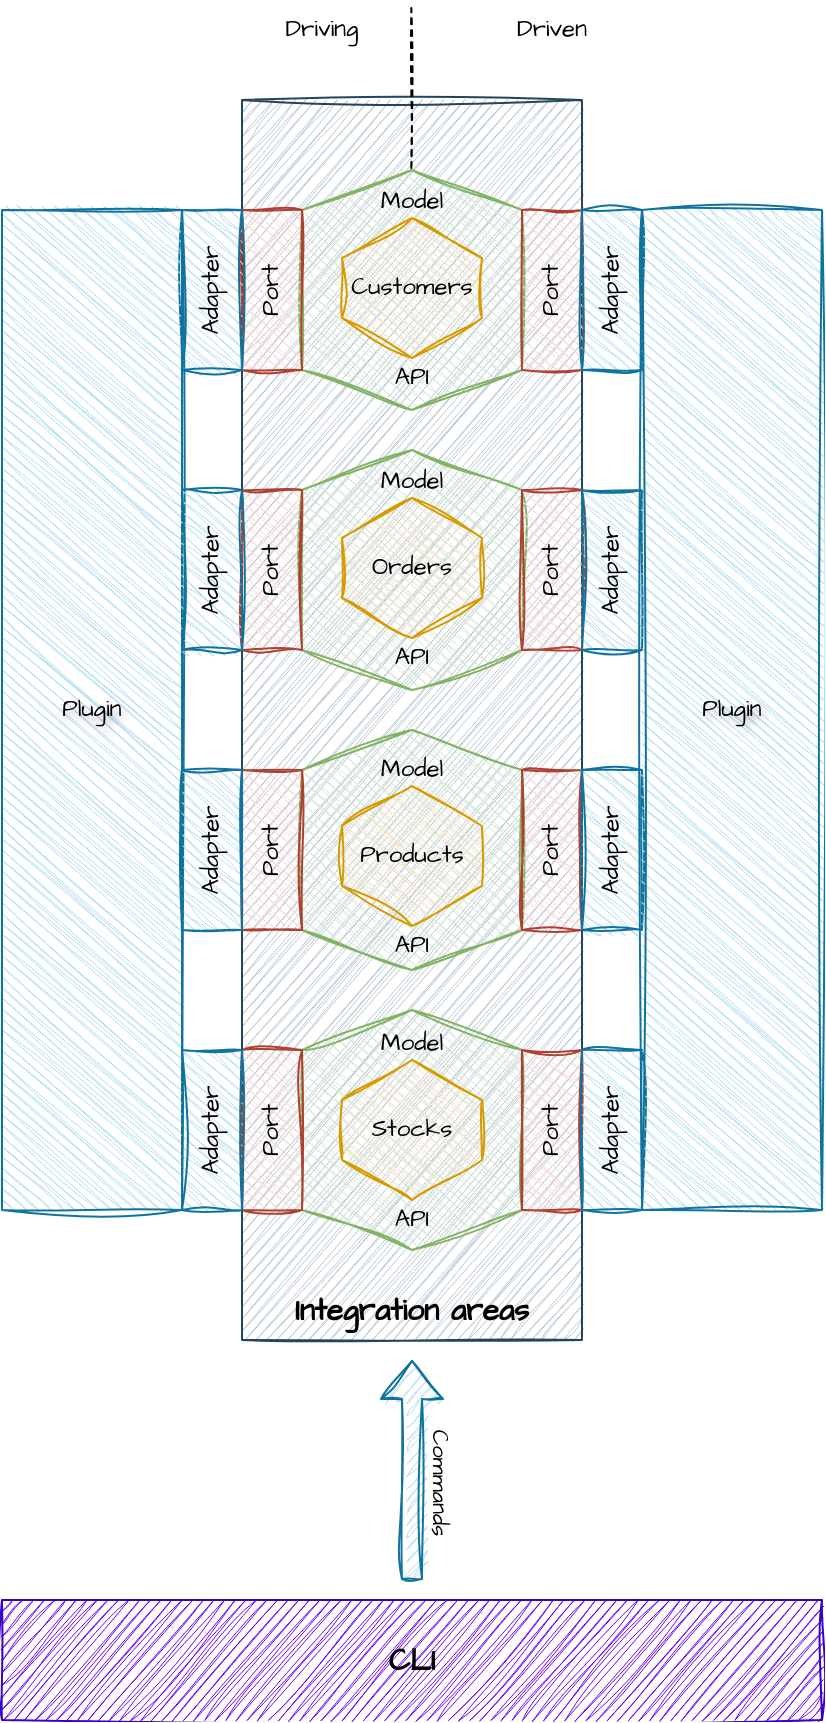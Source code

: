 <mxfile version="24.4.8" type="device">
  <diagram name="Page-1" id="M5SfKmcCoVQ_3VWvBBKy">
    <mxGraphModel dx="2069" dy="1809" grid="1" gridSize="10" guides="1" tooltips="1" connect="1" arrows="1" fold="1" page="1" pageScale="1" pageWidth="850" pageHeight="1100" background="#ffffff" math="0" shadow="0">
      <root>
        <mxCell id="0" />
        <mxCell id="1" parent="0" />
        <mxCell id="I_CS-igt-KB2UE6HuX3w-21" value="" style="rounded=0;whiteSpace=wrap;html=1;sketch=1;hachureGap=4;jiggle=2;curveFitting=1;fontFamily=Architects Daughter;fontSource=https%3A%2F%2Ffonts.googleapis.com%2Fcss%3Ffamily%3DArchitects%2BDaughter;fillColor=#bac8d3;strokeColor=#23445d;" vertex="1" parent="1">
          <mxGeometry x="-70" y="10" width="170" height="620" as="geometry" />
        </mxCell>
        <mxCell id="I_CS-igt-KB2UE6HuX3w-2" value="CLI" style="rounded=0;whiteSpace=wrap;html=1;sketch=1;hachureGap=4;jiggle=2;curveFitting=1;fontFamily=Architects Daughter;fontSource=https%3A%2F%2Ffonts.googleapis.com%2Fcss%3Ffamily%3DArchitects%2BDaughter;fontStyle=1;fontSize=15;fillColor=#6a00ff;strokeColor=#3700CC;fontColor=#000000;" vertex="1" parent="1">
          <mxGeometry x="-190" y="760" width="410" height="60" as="geometry" />
        </mxCell>
        <mxCell id="I_CS-igt-KB2UE6HuX3w-1" value="" style="shape=hexagon;perimeter=hexagonPerimeter2;whiteSpace=wrap;html=1;fixedSize=1;sketch=1;hachureGap=4;jiggle=2;curveFitting=1;fontFamily=Architects Daughter;fontSource=https%3A%2F%2Ffonts.googleapis.com%2Fcss%3Ffamily%3DArchitects%2BDaughter;fillColor=#d5e8d4;strokeColor=#82b366;rotation=90;horizontal=0;direction=west;" vertex="1" parent="1">
          <mxGeometry x="-45" y="50" width="120" height="110" as="geometry" />
        </mxCell>
        <mxCell id="I_CS-igt-KB2UE6HuX3w-4" value="Integration areas" style="text;html=1;align=center;verticalAlign=middle;whiteSpace=wrap;rounded=0;fontFamily=Architects Daughter;fontSource=https%3A%2F%2Ffonts.googleapis.com%2Fcss%3Ffamily%3DArchitects%2BDaughter;fontStyle=1;fontSize=15;" vertex="1" parent="1">
          <mxGeometry x="-50" y="600" width="130" height="30" as="geometry" />
        </mxCell>
        <mxCell id="I_CS-igt-KB2UE6HuX3w-10" value="Port" style="rounded=0;whiteSpace=wrap;html=1;sketch=1;hachureGap=4;jiggle=2;curveFitting=1;fontFamily=Architects Daughter;fontSource=https%3A%2F%2Ffonts.googleapis.com%2Fcss%3Ffamily%3DArchitects%2BDaughter;direction=south;horizontal=0;fillColor=#fad9d5;strokeColor=#ae4132;" vertex="1" parent="1">
          <mxGeometry x="-70" y="65" width="30" height="80" as="geometry" />
        </mxCell>
        <mxCell id="I_CS-igt-KB2UE6HuX3w-11" value="Port" style="rounded=0;whiteSpace=wrap;html=1;sketch=1;hachureGap=4;jiggle=2;curveFitting=1;fontFamily=Architects Daughter;fontSource=https%3A%2F%2Ffonts.googleapis.com%2Fcss%3Ffamily%3DArchitects%2BDaughter;direction=south;horizontal=0;fillColor=#fad9d5;strokeColor=#ae4132;" vertex="1" parent="1">
          <mxGeometry x="70" y="65" width="30" height="80" as="geometry" />
        </mxCell>
        <mxCell id="I_CS-igt-KB2UE6HuX3w-14" value="" style="endArrow=none;dashed=1;html=1;sketch=1;hachureGap=4;jiggle=2;curveFitting=1;fontFamily=Architects Daughter;fontSource=https%3A%2F%2Ffonts.googleapis.com%2Fcss%3Ffamily%3DArchitects%2BDaughter;" edge="1" parent="1">
          <mxGeometry width="50" height="50" relative="1" as="geometry">
            <mxPoint x="14.66" y="44" as="sourcePoint" />
            <mxPoint x="14.66" y="-36" as="targetPoint" />
          </mxGeometry>
        </mxCell>
        <mxCell id="I_CS-igt-KB2UE6HuX3w-15" value="Driving" style="text;html=1;align=center;verticalAlign=middle;whiteSpace=wrap;rounded=0;fontFamily=Architects Daughter;fontSource=https%3A%2F%2Ffonts.googleapis.com%2Fcss%3Ffamily%3DArchitects%2BDaughter;" vertex="1" parent="1">
          <mxGeometry x="-60" y="-40" width="60" height="30" as="geometry" />
        </mxCell>
        <mxCell id="I_CS-igt-KB2UE6HuX3w-16" value="Driven" style="text;html=1;align=center;verticalAlign=middle;whiteSpace=wrap;rounded=0;fontFamily=Architects Daughter;fontSource=https%3A%2F%2Ffonts.googleapis.com%2Fcss%3Ffamily%3DArchitects%2BDaughter;" vertex="1" parent="1">
          <mxGeometry x="55" y="-40" width="60" height="30" as="geometry" />
        </mxCell>
        <mxCell id="I_CS-igt-KB2UE6HuX3w-18" value="Adapter" style="rounded=0;whiteSpace=wrap;html=1;sketch=1;hachureGap=4;jiggle=2;curveFitting=1;fontFamily=Architects Daughter;fontSource=https%3A%2F%2Ffonts.googleapis.com%2Fcss%3Ffamily%3DArchitects%2BDaughter;direction=south;horizontal=0;fillColor=#b1ddf0;strokeColor=#10739e;" vertex="1" parent="1">
          <mxGeometry x="-100" y="65" width="30" height="80" as="geometry" />
        </mxCell>
        <mxCell id="I_CS-igt-KB2UE6HuX3w-19" value="Adapter" style="rounded=0;whiteSpace=wrap;html=1;sketch=1;hachureGap=4;jiggle=2;curveFitting=1;fontFamily=Architects Daughter;fontSource=https%3A%2F%2Ffonts.googleapis.com%2Fcss%3Ffamily%3DArchitects%2BDaughter;direction=south;horizontal=0;fillColor=#b1ddf0;strokeColor=#10739e;" vertex="1" parent="1">
          <mxGeometry x="100" y="65" width="30" height="80" as="geometry" />
        </mxCell>
        <mxCell id="I_CS-igt-KB2UE6HuX3w-23" value="Plugin" style="rounded=0;whiteSpace=wrap;html=1;sketch=1;hachureGap=4;jiggle=2;curveFitting=1;fontFamily=Architects Daughter;fontSource=https%3A%2F%2Ffonts.googleapis.com%2Fcss%3Ffamily%3DArchitects%2BDaughter;direction=north;horizontal=1;fillColor=#b1ddf0;strokeColor=#10739e;textShadow=1;" vertex="1" parent="1">
          <mxGeometry x="-190" y="65" width="90" height="500" as="geometry" />
        </mxCell>
        <mxCell id="I_CS-igt-KB2UE6HuX3w-25" value="" style="shape=hexagon;perimeter=hexagonPerimeter2;whiteSpace=wrap;html=1;fixedSize=1;sketch=1;hachureGap=4;jiggle=2;curveFitting=1;fontFamily=Architects Daughter;fontSource=https%3A%2F%2Ffonts.googleapis.com%2Fcss%3Ffamily%3DArchitects%2BDaughter;fillColor=#d5e8d4;strokeColor=#82b366;rotation=90;horizontal=0;direction=west;" vertex="1" parent="1">
          <mxGeometry x="-45" y="190" width="120" height="110" as="geometry" />
        </mxCell>
        <mxCell id="I_CS-igt-KB2UE6HuX3w-26" value="Port" style="rounded=0;whiteSpace=wrap;html=1;sketch=1;hachureGap=4;jiggle=2;curveFitting=1;fontFamily=Architects Daughter;fontSource=https%3A%2F%2Ffonts.googleapis.com%2Fcss%3Ffamily%3DArchitects%2BDaughter;direction=south;horizontal=0;fillColor=#fad9d5;strokeColor=#ae4132;" vertex="1" parent="1">
          <mxGeometry x="-70" y="205" width="30" height="80" as="geometry" />
        </mxCell>
        <mxCell id="I_CS-igt-KB2UE6HuX3w-27" value="Port" style="rounded=0;whiteSpace=wrap;html=1;sketch=1;hachureGap=4;jiggle=2;curveFitting=1;fontFamily=Architects Daughter;fontSource=https%3A%2F%2Ffonts.googleapis.com%2Fcss%3Ffamily%3DArchitects%2BDaughter;direction=south;horizontal=0;fillColor=#fad9d5;strokeColor=#ae4132;" vertex="1" parent="1">
          <mxGeometry x="70" y="205" width="30" height="80" as="geometry" />
        </mxCell>
        <mxCell id="I_CS-igt-KB2UE6HuX3w-28" value="Adapter" style="rounded=0;whiteSpace=wrap;html=1;sketch=1;hachureGap=4;jiggle=2;curveFitting=1;fontFamily=Architects Daughter;fontSource=https%3A%2F%2Ffonts.googleapis.com%2Fcss%3Ffamily%3DArchitects%2BDaughter;direction=south;horizontal=0;fillColor=#b1ddf0;strokeColor=#10739e;" vertex="1" parent="1">
          <mxGeometry x="-100" y="205" width="30" height="80" as="geometry" />
        </mxCell>
        <mxCell id="I_CS-igt-KB2UE6HuX3w-29" value="Adapter" style="rounded=0;whiteSpace=wrap;html=1;sketch=1;hachureGap=4;jiggle=2;curveFitting=1;fontFamily=Architects Daughter;fontSource=https%3A%2F%2Ffonts.googleapis.com%2Fcss%3Ffamily%3DArchitects%2BDaughter;direction=south;horizontal=0;fillColor=#b1ddf0;strokeColor=#10739e;" vertex="1" parent="1">
          <mxGeometry x="100" y="205" width="30" height="80" as="geometry" />
        </mxCell>
        <mxCell id="I_CS-igt-KB2UE6HuX3w-32" value="" style="shape=hexagon;perimeter=hexagonPerimeter2;whiteSpace=wrap;html=1;fixedSize=1;sketch=1;hachureGap=4;jiggle=2;curveFitting=1;fontFamily=Architects Daughter;fontSource=https%3A%2F%2Ffonts.googleapis.com%2Fcss%3Ffamily%3DArchitects%2BDaughter;fillColor=#d5e8d4;strokeColor=#82b366;rotation=90;horizontal=0;direction=west;" vertex="1" parent="1">
          <mxGeometry x="-45" y="330" width="120" height="110" as="geometry" />
        </mxCell>
        <mxCell id="I_CS-igt-KB2UE6HuX3w-33" value="Port" style="rounded=0;whiteSpace=wrap;html=1;sketch=1;hachureGap=4;jiggle=2;curveFitting=1;fontFamily=Architects Daughter;fontSource=https%3A%2F%2Ffonts.googleapis.com%2Fcss%3Ffamily%3DArchitects%2BDaughter;direction=south;horizontal=0;fillColor=#fad9d5;strokeColor=#ae4132;" vertex="1" parent="1">
          <mxGeometry x="-70" y="345" width="30" height="80" as="geometry" />
        </mxCell>
        <mxCell id="I_CS-igt-KB2UE6HuX3w-34" value="Port" style="rounded=0;whiteSpace=wrap;html=1;sketch=1;hachureGap=4;jiggle=2;curveFitting=1;fontFamily=Architects Daughter;fontSource=https%3A%2F%2Ffonts.googleapis.com%2Fcss%3Ffamily%3DArchitects%2BDaughter;direction=south;horizontal=0;fillColor=#fad9d5;strokeColor=#ae4132;" vertex="1" parent="1">
          <mxGeometry x="70" y="345" width="30" height="80" as="geometry" />
        </mxCell>
        <mxCell id="I_CS-igt-KB2UE6HuX3w-35" value="Adapter" style="rounded=0;whiteSpace=wrap;html=1;sketch=1;hachureGap=4;jiggle=2;curveFitting=1;fontFamily=Architects Daughter;fontSource=https%3A%2F%2Ffonts.googleapis.com%2Fcss%3Ffamily%3DArchitects%2BDaughter;direction=south;horizontal=0;fillColor=#b1ddf0;strokeColor=#10739e;" vertex="1" parent="1">
          <mxGeometry x="-100" y="345" width="30" height="80" as="geometry" />
        </mxCell>
        <mxCell id="I_CS-igt-KB2UE6HuX3w-36" value="Adapter" style="rounded=0;whiteSpace=wrap;html=1;sketch=1;hachureGap=4;jiggle=2;curveFitting=1;fontFamily=Architects Daughter;fontSource=https%3A%2F%2Ffonts.googleapis.com%2Fcss%3Ffamily%3DArchitects%2BDaughter;direction=south;horizontal=0;fillColor=#b1ddf0;strokeColor=#10739e;" vertex="1" parent="1">
          <mxGeometry x="100" y="345" width="30" height="80" as="geometry" />
        </mxCell>
        <mxCell id="I_CS-igt-KB2UE6HuX3w-39" value="" style="shape=hexagon;perimeter=hexagonPerimeter2;whiteSpace=wrap;html=1;fixedSize=1;sketch=1;hachureGap=4;jiggle=2;curveFitting=1;fontFamily=Architects Daughter;fontSource=https%3A%2F%2Ffonts.googleapis.com%2Fcss%3Ffamily%3DArchitects%2BDaughter;fillColor=#d5e8d4;strokeColor=#82b366;rotation=90;horizontal=0;direction=west;" vertex="1" parent="1">
          <mxGeometry x="-45" y="470" width="120" height="110" as="geometry" />
        </mxCell>
        <mxCell id="I_CS-igt-KB2UE6HuX3w-40" value="Port" style="rounded=0;whiteSpace=wrap;html=1;sketch=1;hachureGap=4;jiggle=2;curveFitting=1;fontFamily=Architects Daughter;fontSource=https%3A%2F%2Ffonts.googleapis.com%2Fcss%3Ffamily%3DArchitects%2BDaughter;direction=south;horizontal=0;fillColor=#fad9d5;strokeColor=#ae4132;" vertex="1" parent="1">
          <mxGeometry x="-70" y="485" width="30" height="80" as="geometry" />
        </mxCell>
        <mxCell id="I_CS-igt-KB2UE6HuX3w-41" value="Port" style="rounded=0;whiteSpace=wrap;html=1;sketch=1;hachureGap=4;jiggle=2;curveFitting=1;fontFamily=Architects Daughter;fontSource=https%3A%2F%2Ffonts.googleapis.com%2Fcss%3Ffamily%3DArchitects%2BDaughter;direction=south;horizontal=0;fillColor=#fad9d5;strokeColor=#ae4132;" vertex="1" parent="1">
          <mxGeometry x="70" y="485" width="30" height="80" as="geometry" />
        </mxCell>
        <mxCell id="I_CS-igt-KB2UE6HuX3w-42" value="Adapter" style="rounded=0;whiteSpace=wrap;html=1;sketch=1;hachureGap=4;jiggle=2;curveFitting=1;fontFamily=Architects Daughter;fontSource=https%3A%2F%2Ffonts.googleapis.com%2Fcss%3Ffamily%3DArchitects%2BDaughter;direction=south;horizontal=0;fillColor=#b1ddf0;strokeColor=#10739e;" vertex="1" parent="1">
          <mxGeometry x="-100" y="485" width="30" height="80" as="geometry" />
        </mxCell>
        <mxCell id="I_CS-igt-KB2UE6HuX3w-43" value="Adapter" style="rounded=0;whiteSpace=wrap;html=1;sketch=1;hachureGap=4;jiggle=2;curveFitting=1;fontFamily=Architects Daughter;fontSource=https%3A%2F%2Ffonts.googleapis.com%2Fcss%3Ffamily%3DArchitects%2BDaughter;direction=south;horizontal=0;fillColor=#b1ddf0;strokeColor=#10739e;" vertex="1" parent="1">
          <mxGeometry x="100" y="485" width="30" height="80" as="geometry" />
        </mxCell>
        <mxCell id="I_CS-igt-KB2UE6HuX3w-49" value="Stocks" style="shape=hexagon;perimeter=hexagonPerimeter2;whiteSpace=wrap;html=1;fixedSize=1;sketch=1;hachureGap=4;jiggle=2;curveFitting=1;fontFamily=Architects Daughter;fontSource=https%3A%2F%2Ffonts.googleapis.com%2Fcss%3Ffamily%3DArchitects%2BDaughter;fillColor=#ffe6cc;strokeColor=#d79b00;rotation=90;horizontal=0;direction=west;" vertex="1" parent="1">
          <mxGeometry x="-20" y="490" width="70" height="70" as="geometry" />
        </mxCell>
        <mxCell id="I_CS-igt-KB2UE6HuX3w-50" value="API" style="text;html=1;align=center;verticalAlign=middle;whiteSpace=wrap;rounded=0;fontFamily=Architects Daughter;fontSource=https%3A%2F%2Ffonts.googleapis.com%2Fcss%3Ffamily%3DArchitects%2BDaughter;" vertex="1" parent="1">
          <mxGeometry x="-15" y="555" width="60" height="30" as="geometry" />
        </mxCell>
        <mxCell id="I_CS-igt-KB2UE6HuX3w-51" value="Model" style="text;html=1;align=center;verticalAlign=middle;whiteSpace=wrap;rounded=0;fontFamily=Architects Daughter;fontSource=https%3A%2F%2Ffonts.googleapis.com%2Fcss%3Ffamily%3DArchitects%2BDaughter;" vertex="1" parent="1">
          <mxGeometry x="-15" y="467" width="60" height="30" as="geometry" />
        </mxCell>
        <mxCell id="I_CS-igt-KB2UE6HuX3w-52" value="Products" style="shape=hexagon;perimeter=hexagonPerimeter2;whiteSpace=wrap;html=1;fixedSize=1;sketch=1;hachureGap=4;jiggle=2;curveFitting=1;fontFamily=Architects Daughter;fontSource=https%3A%2F%2Ffonts.googleapis.com%2Fcss%3Ffamily%3DArchitects%2BDaughter;fillColor=#ffe6cc;strokeColor=#d79b00;rotation=90;horizontal=0;direction=west;" vertex="1" parent="1">
          <mxGeometry x="-20" y="353" width="70" height="70" as="geometry" />
        </mxCell>
        <mxCell id="I_CS-igt-KB2UE6HuX3w-53" value="API" style="text;html=1;align=center;verticalAlign=middle;whiteSpace=wrap;rounded=0;fontFamily=Architects Daughter;fontSource=https%3A%2F%2Ffonts.googleapis.com%2Fcss%3Ffamily%3DArchitects%2BDaughter;" vertex="1" parent="1">
          <mxGeometry x="-15" y="418" width="60" height="30" as="geometry" />
        </mxCell>
        <mxCell id="I_CS-igt-KB2UE6HuX3w-54" value="Model" style="text;html=1;align=center;verticalAlign=middle;whiteSpace=wrap;rounded=0;fontFamily=Architects Daughter;fontSource=https%3A%2F%2Ffonts.googleapis.com%2Fcss%3Ffamily%3DArchitects%2BDaughter;" vertex="1" parent="1">
          <mxGeometry x="-15" y="330" width="60" height="30" as="geometry" />
        </mxCell>
        <mxCell id="I_CS-igt-KB2UE6HuX3w-55" value="Orders" style="shape=hexagon;perimeter=hexagonPerimeter2;whiteSpace=wrap;html=1;fixedSize=1;sketch=1;hachureGap=4;jiggle=2;curveFitting=1;fontFamily=Architects Daughter;fontSource=https%3A%2F%2Ffonts.googleapis.com%2Fcss%3Ffamily%3DArchitects%2BDaughter;fillColor=#ffe6cc;strokeColor=#d79b00;rotation=90;horizontal=0;direction=west;" vertex="1" parent="1">
          <mxGeometry x="-20" y="209" width="70" height="70" as="geometry" />
        </mxCell>
        <mxCell id="I_CS-igt-KB2UE6HuX3w-56" value="API" style="text;html=1;align=center;verticalAlign=middle;whiteSpace=wrap;rounded=0;fontFamily=Architects Daughter;fontSource=https%3A%2F%2Ffonts.googleapis.com%2Fcss%3Ffamily%3DArchitects%2BDaughter;" vertex="1" parent="1">
          <mxGeometry x="-15" y="274" width="60" height="30" as="geometry" />
        </mxCell>
        <mxCell id="I_CS-igt-KB2UE6HuX3w-57" value="Model" style="text;html=1;align=center;verticalAlign=middle;whiteSpace=wrap;rounded=0;fontFamily=Architects Daughter;fontSource=https%3A%2F%2Ffonts.googleapis.com%2Fcss%3Ffamily%3DArchitects%2BDaughter;" vertex="1" parent="1">
          <mxGeometry x="-15" y="186" width="60" height="30" as="geometry" />
        </mxCell>
        <mxCell id="I_CS-igt-KB2UE6HuX3w-58" value="Customers" style="shape=hexagon;perimeter=hexagonPerimeter2;whiteSpace=wrap;html=1;fixedSize=1;sketch=1;hachureGap=4;jiggle=2;curveFitting=1;fontFamily=Architects Daughter;fontSource=https%3A%2F%2Ffonts.googleapis.com%2Fcss%3Ffamily%3DArchitects%2BDaughter;fillColor=#ffe6cc;strokeColor=#d79b00;rotation=90;horizontal=0;direction=west;" vertex="1" parent="1">
          <mxGeometry x="-20" y="69" width="70" height="70" as="geometry" />
        </mxCell>
        <mxCell id="I_CS-igt-KB2UE6HuX3w-59" value="API" style="text;html=1;align=center;verticalAlign=middle;whiteSpace=wrap;rounded=0;fontFamily=Architects Daughter;fontSource=https%3A%2F%2Ffonts.googleapis.com%2Fcss%3Ffamily%3DArchitects%2BDaughter;" vertex="1" parent="1">
          <mxGeometry x="-15" y="134" width="60" height="30" as="geometry" />
        </mxCell>
        <mxCell id="I_CS-igt-KB2UE6HuX3w-60" value="Model" style="text;html=1;align=center;verticalAlign=middle;whiteSpace=wrap;rounded=0;fontFamily=Architects Daughter;fontSource=https%3A%2F%2Ffonts.googleapis.com%2Fcss%3Ffamily%3DArchitects%2BDaughter;" vertex="1" parent="1">
          <mxGeometry x="-15" y="46" width="60" height="30" as="geometry" />
        </mxCell>
        <mxCell id="I_CS-igt-KB2UE6HuX3w-61" value="" style="shape=flexArrow;endArrow=classic;html=1;sketch=1;hachureGap=4;jiggle=2;curveFitting=1;fontFamily=Architects Daughter;fontSource=https%3A%2F%2Ffonts.googleapis.com%2Fcss%3Ffamily%3DArchitects%2BDaughter;fillColor=#b1ddf0;strokeColor=#10739e;" edge="1" parent="1">
          <mxGeometry width="50" height="50" relative="1" as="geometry">
            <mxPoint x="15" y="750" as="sourcePoint" />
            <mxPoint x="15" y="640" as="targetPoint" />
          </mxGeometry>
        </mxCell>
        <mxCell id="I_CS-igt-KB2UE6HuX3w-63" value="Commands" style="edgeLabel;html=1;align=center;verticalAlign=middle;resizable=0;points=[];sketch=1;hachureGap=4;jiggle=2;curveFitting=1;fontFamily=Architects Daughter;fontSource=https%3A%2F%2Ffonts.googleapis.com%2Fcss%3Ffamily%3DArchitects%2BDaughter;rotation=90;" vertex="1" connectable="0" parent="I_CS-igt-KB2UE6HuX3w-61">
          <mxGeometry x="-0.097" y="-3" relative="1" as="geometry">
            <mxPoint x="12" as="offset" />
          </mxGeometry>
        </mxCell>
        <mxCell id="I_CS-igt-KB2UE6HuX3w-64" value="Plugin" style="rounded=0;whiteSpace=wrap;html=1;sketch=1;hachureGap=4;jiggle=2;curveFitting=1;fontFamily=Architects Daughter;fontSource=https%3A%2F%2Ffonts.googleapis.com%2Fcss%3Ffamily%3DArchitects%2BDaughter;direction=north;horizontal=1;fillColor=#b1ddf0;strokeColor=#10739e;textShadow=1;" vertex="1" parent="1">
          <mxGeometry x="130" y="65" width="90" height="500" as="geometry" />
        </mxCell>
      </root>
    </mxGraphModel>
  </diagram>
</mxfile>
